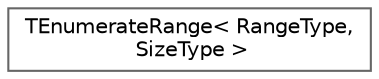 digraph "Graphical Class Hierarchy"
{
 // INTERACTIVE_SVG=YES
 // LATEX_PDF_SIZE
  bgcolor="transparent";
  edge [fontname=Helvetica,fontsize=10,labelfontname=Helvetica,labelfontsize=10];
  node [fontname=Helvetica,fontsize=10,shape=box,height=0.2,width=0.4];
  rankdir="LR";
  Node0 [id="Node000000",label="TEnumerateRange\< RangeType,\l SizeType \>",height=0.2,width=0.4,color="grey40", fillcolor="white", style="filled",URL="$dc/d62/structTEnumerateRange.html",tooltip=" "];
}
